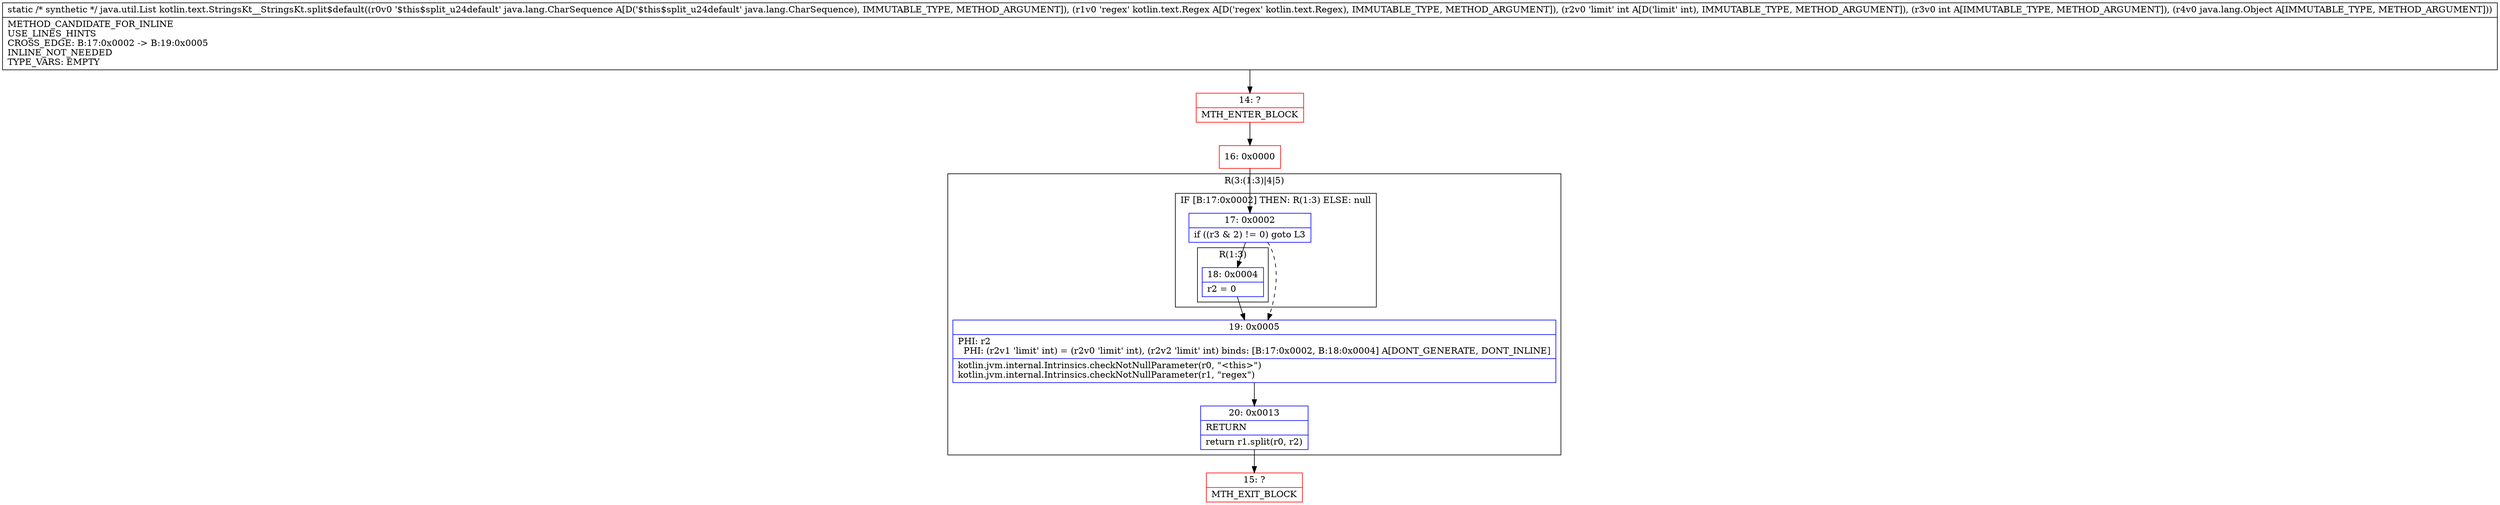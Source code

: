 digraph "CFG forkotlin.text.StringsKt__StringsKt.split$default(Ljava\/lang\/CharSequence;Lkotlin\/text\/Regex;IILjava\/lang\/Object;)Ljava\/util\/List;" {
subgraph cluster_Region_425058189 {
label = "R(3:(1:3)|4|5)";
node [shape=record,color=blue];
subgraph cluster_IfRegion_373308731 {
label = "IF [B:17:0x0002] THEN: R(1:3) ELSE: null";
node [shape=record,color=blue];
Node_17 [shape=record,label="{17\:\ 0x0002|if ((r3 & 2) != 0) goto L3\l}"];
subgraph cluster_Region_185136017 {
label = "R(1:3)";
node [shape=record,color=blue];
Node_18 [shape=record,label="{18\:\ 0x0004|r2 = 0\l}"];
}
}
Node_19 [shape=record,label="{19\:\ 0x0005|PHI: r2 \l  PHI: (r2v1 'limit' int) = (r2v0 'limit' int), (r2v2 'limit' int) binds: [B:17:0x0002, B:18:0x0004] A[DONT_GENERATE, DONT_INLINE]\l|kotlin.jvm.internal.Intrinsics.checkNotNullParameter(r0, \"\<this\>\")\lkotlin.jvm.internal.Intrinsics.checkNotNullParameter(r1, \"regex\")\l}"];
Node_20 [shape=record,label="{20\:\ 0x0013|RETURN\l|return r1.split(r0, r2)\l}"];
}
Node_14 [shape=record,color=red,label="{14\:\ ?|MTH_ENTER_BLOCK\l}"];
Node_16 [shape=record,color=red,label="{16\:\ 0x0000}"];
Node_15 [shape=record,color=red,label="{15\:\ ?|MTH_EXIT_BLOCK\l}"];
MethodNode[shape=record,label="{static \/* synthetic *\/ java.util.List kotlin.text.StringsKt__StringsKt.split$default((r0v0 '$this$split_u24default' java.lang.CharSequence A[D('$this$split_u24default' java.lang.CharSequence), IMMUTABLE_TYPE, METHOD_ARGUMENT]), (r1v0 'regex' kotlin.text.Regex A[D('regex' kotlin.text.Regex), IMMUTABLE_TYPE, METHOD_ARGUMENT]), (r2v0 'limit' int A[D('limit' int), IMMUTABLE_TYPE, METHOD_ARGUMENT]), (r3v0 int A[IMMUTABLE_TYPE, METHOD_ARGUMENT]), (r4v0 java.lang.Object A[IMMUTABLE_TYPE, METHOD_ARGUMENT]))  | METHOD_CANDIDATE_FOR_INLINE\lUSE_LINES_HINTS\lCROSS_EDGE: B:17:0x0002 \-\> B:19:0x0005\lINLINE_NOT_NEEDED\lTYPE_VARS: EMPTY\l}"];
MethodNode -> Node_14;Node_17 -> Node_18;
Node_17 -> Node_19[style=dashed];
Node_18 -> Node_19;
Node_19 -> Node_20;
Node_20 -> Node_15;
Node_14 -> Node_16;
Node_16 -> Node_17;
}

